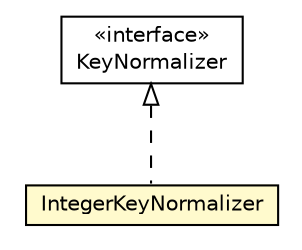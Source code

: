 #!/usr/local/bin/dot
#
# Class diagram 
# Generated by UMLGraph version R5_6-24-gf6e263 (http://www.umlgraph.org/)
#

digraph G {
	edge [fontname="Helvetica",fontsize=10,labelfontname="Helvetica",labelfontsize=10];
	node [fontname="Helvetica",fontsize=10,shape=plaintext];
	nodesep=0.25;
	ranksep=0.5;
	// com.orientechnologies.orient.core.storage.index.nkbtree.normalizers.KeyNormalizer
	c1254710 [label=<<table title="com.orientechnologies.orient.core.storage.index.nkbtree.normalizers.KeyNormalizer" border="0" cellborder="1" cellspacing="0" cellpadding="2" port="p" href="./KeyNormalizer.html">
		<tr><td><table border="0" cellspacing="0" cellpadding="1">
<tr><td align="center" balign="center"> &#171;interface&#187; </td></tr>
<tr><td align="center" balign="center"> KeyNormalizer </td></tr>
		</table></td></tr>
		</table>>, URL="./KeyNormalizer.html", fontname="Helvetica", fontcolor="black", fontsize=10.0];
	// com.orientechnologies.orient.core.storage.index.nkbtree.normalizers.IntegerKeyNormalizer
	c1254715 [label=<<table title="com.orientechnologies.orient.core.storage.index.nkbtree.normalizers.IntegerKeyNormalizer" border="0" cellborder="1" cellspacing="0" cellpadding="2" port="p" bgcolor="lemonChiffon" href="./IntegerKeyNormalizer.html">
		<tr><td><table border="0" cellspacing="0" cellpadding="1">
<tr><td align="center" balign="center"> IntegerKeyNormalizer </td></tr>
		</table></td></tr>
		</table>>, URL="./IntegerKeyNormalizer.html", fontname="Helvetica", fontcolor="black", fontsize=10.0];
	//com.orientechnologies.orient.core.storage.index.nkbtree.normalizers.IntegerKeyNormalizer implements com.orientechnologies.orient.core.storage.index.nkbtree.normalizers.KeyNormalizer
	c1254710:p -> c1254715:p [dir=back,arrowtail=empty,style=dashed];
}

